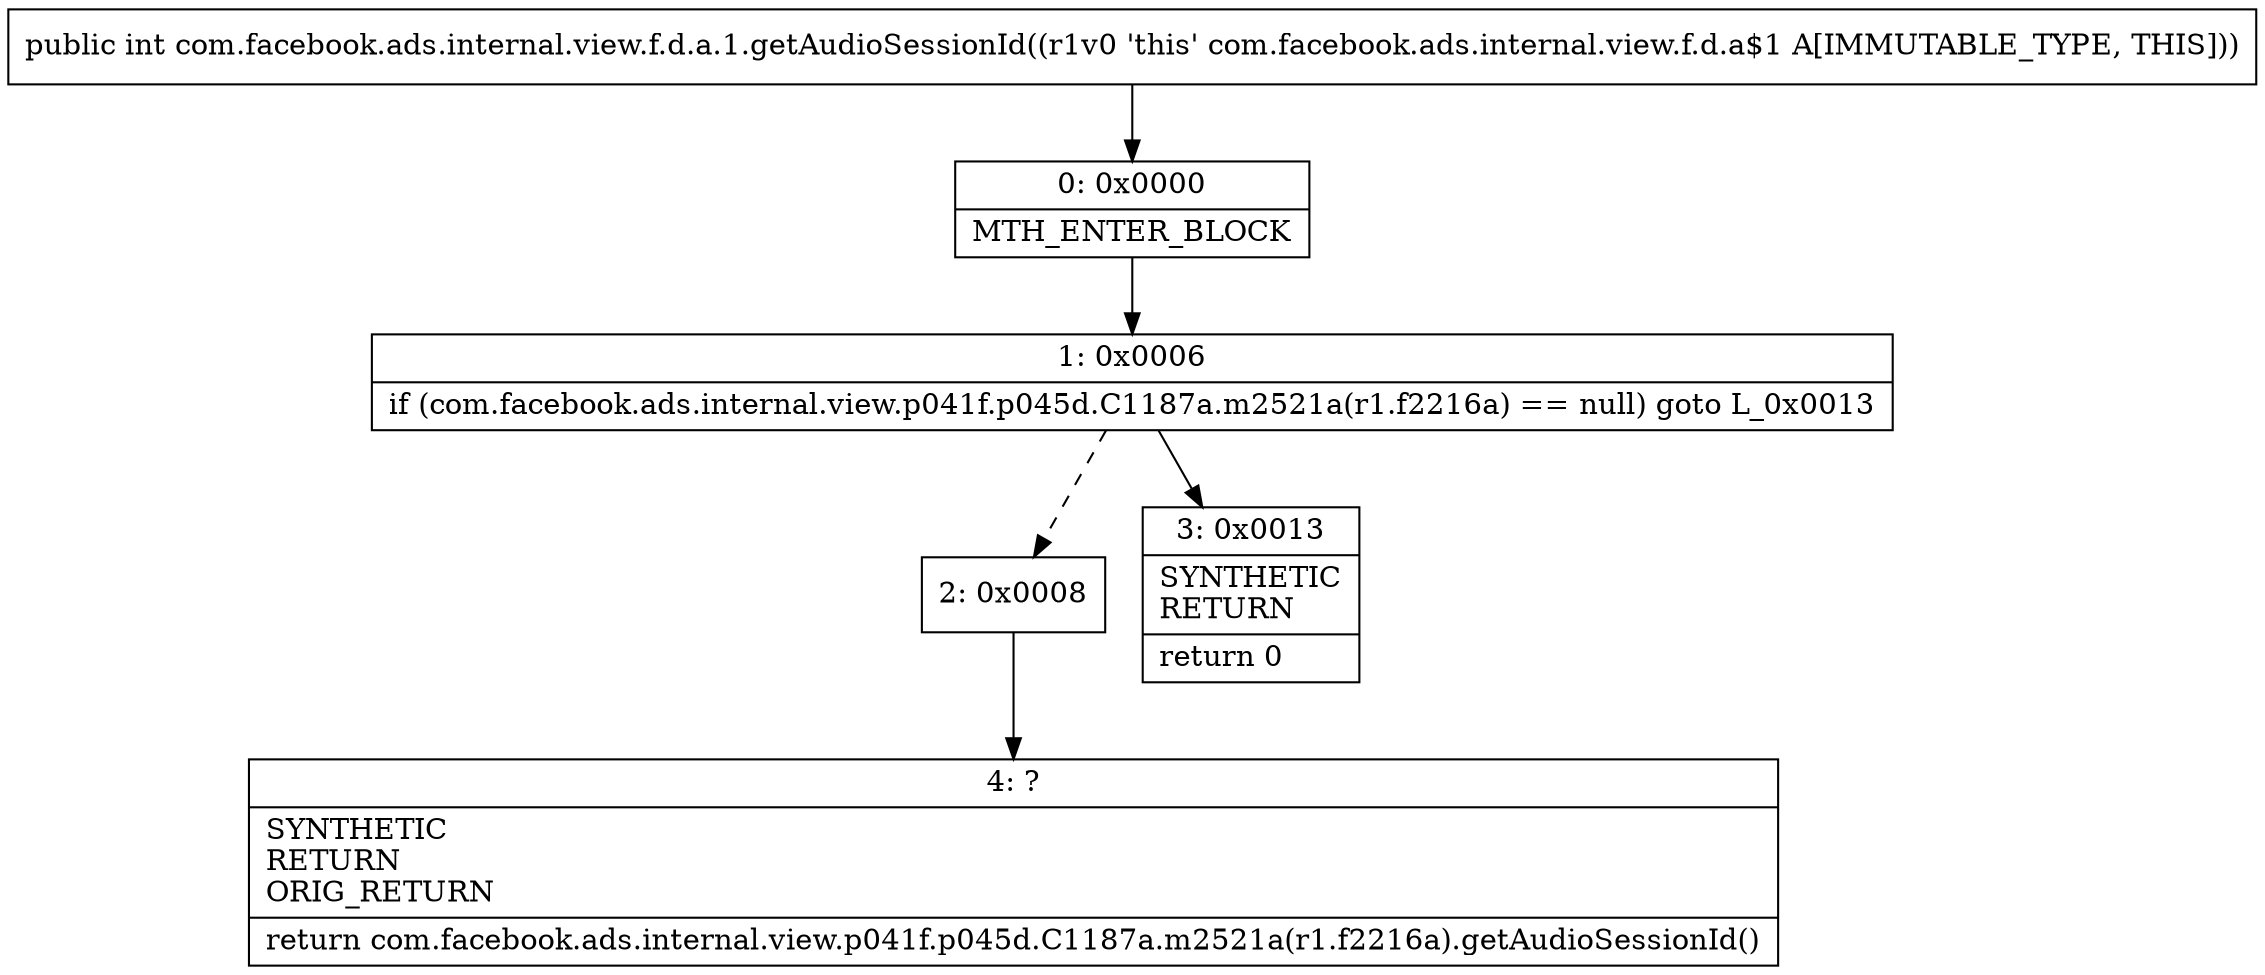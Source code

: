 digraph "CFG forcom.facebook.ads.internal.view.f.d.a.1.getAudioSessionId()I" {
Node_0 [shape=record,label="{0\:\ 0x0000|MTH_ENTER_BLOCK\l}"];
Node_1 [shape=record,label="{1\:\ 0x0006|if (com.facebook.ads.internal.view.p041f.p045d.C1187a.m2521a(r1.f2216a) == null) goto L_0x0013\l}"];
Node_2 [shape=record,label="{2\:\ 0x0008}"];
Node_3 [shape=record,label="{3\:\ 0x0013|SYNTHETIC\lRETURN\l|return 0\l}"];
Node_4 [shape=record,label="{4\:\ ?|SYNTHETIC\lRETURN\lORIG_RETURN\l|return com.facebook.ads.internal.view.p041f.p045d.C1187a.m2521a(r1.f2216a).getAudioSessionId()\l}"];
MethodNode[shape=record,label="{public int com.facebook.ads.internal.view.f.d.a.1.getAudioSessionId((r1v0 'this' com.facebook.ads.internal.view.f.d.a$1 A[IMMUTABLE_TYPE, THIS])) }"];
MethodNode -> Node_0;
Node_0 -> Node_1;
Node_1 -> Node_2[style=dashed];
Node_1 -> Node_3;
Node_2 -> Node_4;
}

